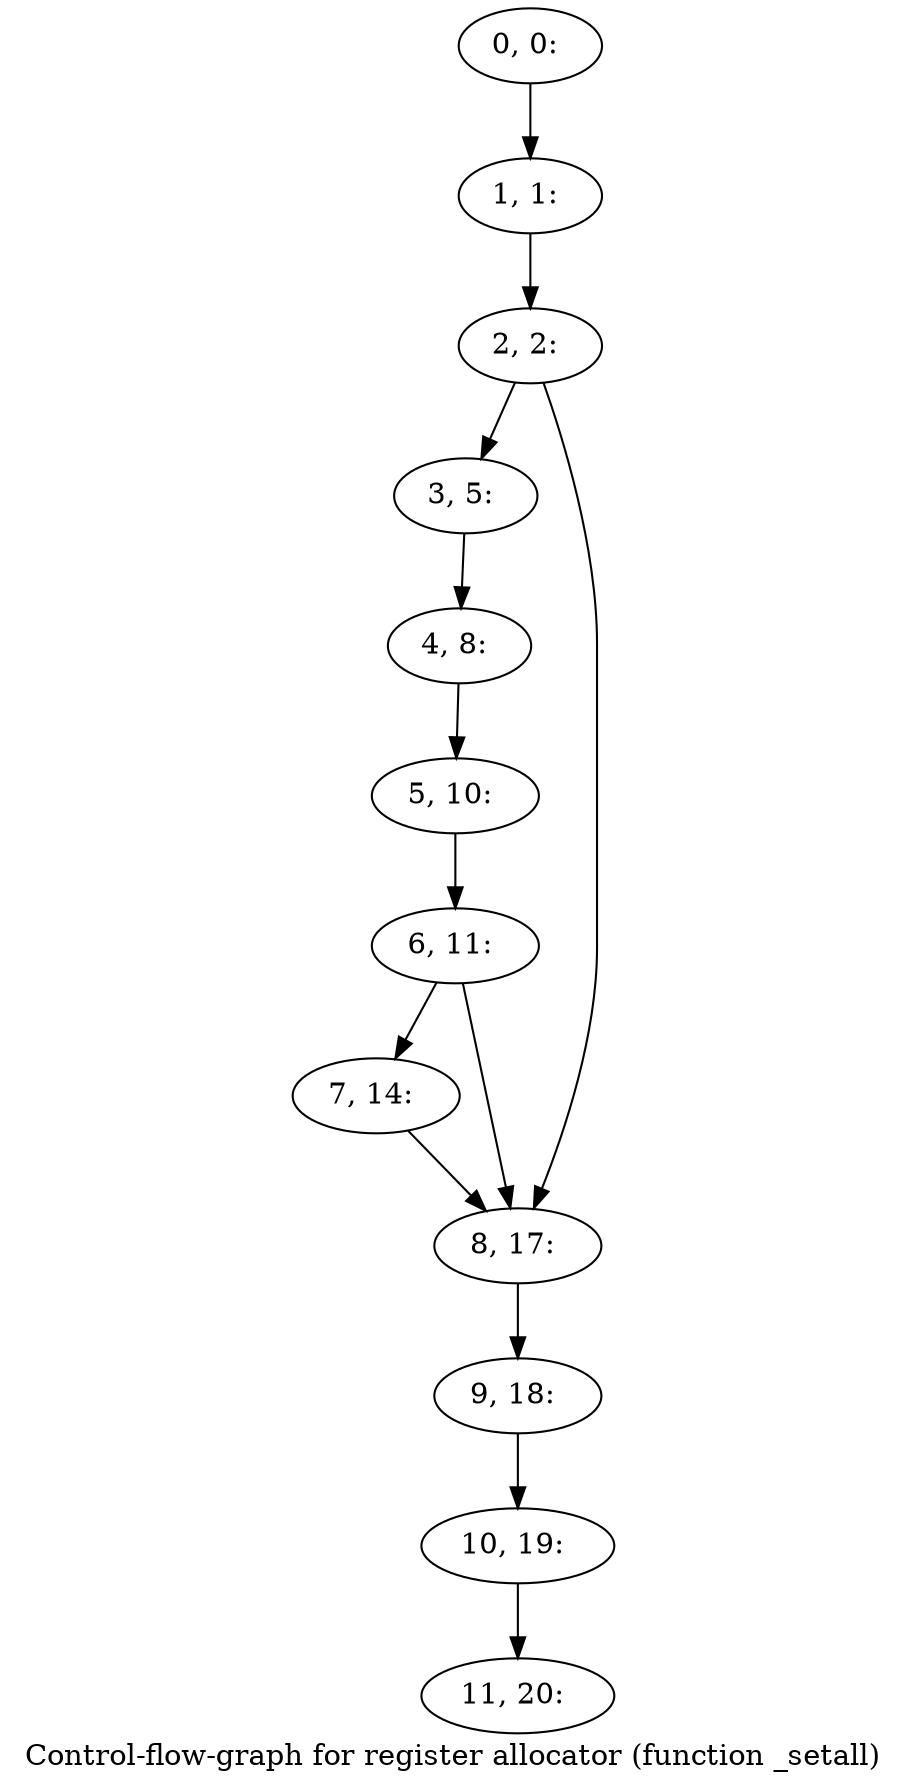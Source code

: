 digraph G {
graph [label="Control-flow-graph for register allocator (function _setall)"]
0[label="0, 0: "];
1[label="1, 1: "];
2[label="2, 2: "];
3[label="3, 5: "];
4[label="4, 8: "];
5[label="5, 10: "];
6[label="6, 11: "];
7[label="7, 14: "];
8[label="8, 17: "];
9[label="9, 18: "];
10[label="10, 19: "];
11[label="11, 20: "];
0->1 ;
1->2 ;
2->3 ;
2->8 ;
3->4 ;
4->5 ;
5->6 ;
6->7 ;
6->8 ;
7->8 ;
8->9 ;
9->10 ;
10->11 ;
}
